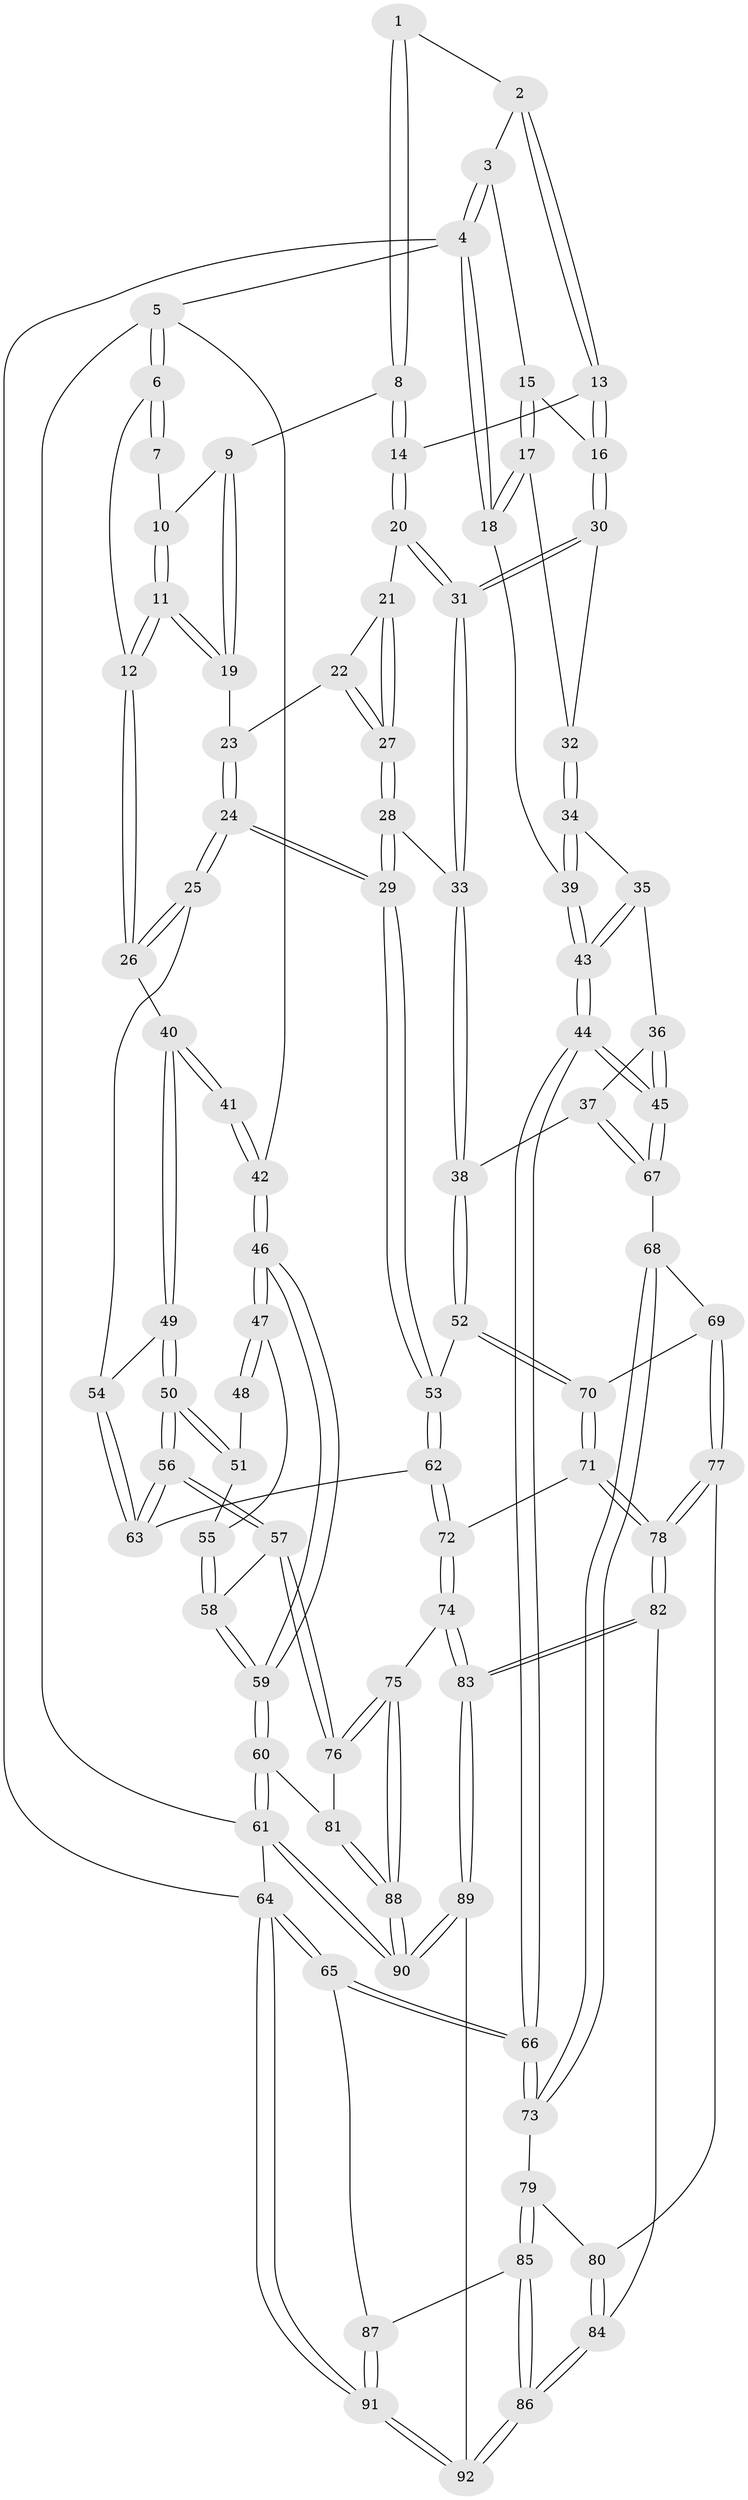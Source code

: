 // Generated by graph-tools (version 1.1) at 2025/16/03/09/25 04:16:46]
// undirected, 92 vertices, 227 edges
graph export_dot {
graph [start="1"]
  node [color=gray90,style=filled];
  1 [pos="+0.6844752520735364+0"];
  2 [pos="+0.7352199783922596+0"];
  3 [pos="+0.8408444521647735+0"];
  4 [pos="+1+0"];
  5 [pos="+0+0"];
  6 [pos="+0+0"];
  7 [pos="+0.3942597294012083+0"];
  8 [pos="+0.5204955071701155+0.14039246793418228"];
  9 [pos="+0.5189598121037009+0.13971520125576262"];
  10 [pos="+0.40769642228955144+0"];
  11 [pos="+0.3658914890622201+0.16300502377887266"];
  12 [pos="+0.22608909118954326+0.24766989507801035"];
  13 [pos="+0.6554993851413674+0.12828675082610752"];
  14 [pos="+0.5663951010400295+0.17857484116012054"];
  15 [pos="+0.8477964500061562+0.05726179974004857"];
  16 [pos="+0.7590655411966574+0.1991673170913919"];
  17 [pos="+0.9396276601453405+0.19937716574478775"];
  18 [pos="+1+0.13901318207636565"];
  19 [pos="+0.40300954362293206+0.1662994840104986"];
  20 [pos="+0.5663090484442377+0.18314222956805284"];
  21 [pos="+0.5582276547636603+0.1967286352524238"];
  22 [pos="+0.4664208864822349+0.2322126241525628"];
  23 [pos="+0.4437135798724544+0.23149597637186525"];
  24 [pos="+0.407549362963578+0.4367716993760533"];
  25 [pos="+0.3570103936852415+0.4227879227775256"];
  26 [pos="+0.232602508599842+0.35386937197304447"];
  27 [pos="+0.47976194054525517+0.4018845192443561"];
  28 [pos="+0.4769790082209986+0.410199162318976"];
  29 [pos="+0.4165044079687103+0.4402677895938906"];
  30 [pos="+0.7823911826041029+0.28420381471425915"];
  31 [pos="+0.6926657354859433+0.33009324578448407"];
  32 [pos="+0.8459228583711125+0.3047997575907842"];
  33 [pos="+0.6427355469363292+0.4034379404409187"];
  34 [pos="+0.8502287692800933+0.3120130050026449"];
  35 [pos="+0.860402561092267+0.39553121088309057"];
  36 [pos="+0.855385041590611+0.4466384338400049"];
  37 [pos="+0.7610082300880996+0.5567767510927795"];
  38 [pos="+0.7269906690472826+0.538627142615808"];
  39 [pos="+1+0.4047522755268844"];
  40 [pos="+0.2185805197256628+0.3632337914588375"];
  41 [pos="+0.20412970098536468+0.36830728097446075"];
  42 [pos="+0+0.295564313714283"];
  43 [pos="+1+0.4590108601993448"];
  44 [pos="+1+0.5973060886338093"];
  45 [pos="+1+0.5895222270622893"];
  46 [pos="+0+0.4602514350147019"];
  47 [pos="+0+0.46337552283675254"];
  48 [pos="+0.1083404723767144+0.4529719104427242"];
  49 [pos="+0.1798172092260107+0.6001006550531258"];
  50 [pos="+0.17167702866073198+0.6322892973516214"];
  51 [pos="+0.07782205812174561+0.5174291630295744"];
  52 [pos="+0.5474114956295443+0.6116943495649652"];
  53 [pos="+0.45665370199333466+0.5625194546549989"];
  54 [pos="+0.2936353879624267+0.5596383134327682"];
  55 [pos="+0.06775446137261575+0.5290991354507646"];
  56 [pos="+0.16993474587445737+0.6897465046132499"];
  57 [pos="+0.1540771132780053+0.7073304503920418"];
  58 [pos="+0.01848902137293793+0.6115320509440662"];
  59 [pos="+0+0.629054929068531"];
  60 [pos="+0+0.849046815657848"];
  61 [pos="+0+1"];
  62 [pos="+0.3874122787467379+0.6988708106604419"];
  63 [pos="+0.25616167113762733+0.6653911073644576"];
  64 [pos="+1+1"];
  65 [pos="+1+0.7331135773184456"];
  66 [pos="+1+0.7107915432365176"];
  67 [pos="+0.7845215435322421+0.608996530421254"];
  68 [pos="+0.7799617977900337+0.6431200415282394"];
  69 [pos="+0.6391527061121117+0.7378156721977921"];
  70 [pos="+0.5820343719194924+0.697083886894629"];
  71 [pos="+0.46038301813244437+0.7861130403033773"];
  72 [pos="+0.40157411788845354+0.7739914138459446"];
  73 [pos="+0.8340268669698859+0.7512609030464346"];
  74 [pos="+0.38724286770075045+0.7926819747495124"];
  75 [pos="+0.2608896779416885+0.8684499256022282"];
  76 [pos="+0.1477431953045356+0.7512873035734671"];
  77 [pos="+0.6421939294301069+0.8036161566412537"];
  78 [pos="+0.5349808209931967+0.851401643755582"];
  79 [pos="+0.8179119207535744+0.8265961143172915"];
  80 [pos="+0.6592245988077788+0.821335043452101"];
  81 [pos="+0.042456197496100856+0.8176125679670911"];
  82 [pos="+0.527781007897366+0.9337769597893079"];
  83 [pos="+0.46612460327940625+1"];
  84 [pos="+0.6687797639442173+0.9401587168484073"];
  85 [pos="+0.8383416331380905+0.8825225558487547"];
  86 [pos="+0.7266736078773186+1"];
  87 [pos="+0.9069592497992478+0.9068816274324433"];
  88 [pos="+0.23618366616142952+1"];
  89 [pos="+0.3983190879931095+1"];
  90 [pos="+0.2363086529114633+1"];
  91 [pos="+1+1"];
  92 [pos="+0.7183150561457221+1"];
  1 -- 2;
  1 -- 8;
  1 -- 8;
  2 -- 3;
  2 -- 13;
  2 -- 13;
  3 -- 4;
  3 -- 4;
  3 -- 15;
  4 -- 5;
  4 -- 18;
  4 -- 18;
  4 -- 64;
  5 -- 6;
  5 -- 6;
  5 -- 42;
  5 -- 61;
  6 -- 7;
  6 -- 7;
  6 -- 12;
  7 -- 10;
  8 -- 9;
  8 -- 14;
  8 -- 14;
  9 -- 10;
  9 -- 19;
  9 -- 19;
  10 -- 11;
  10 -- 11;
  11 -- 12;
  11 -- 12;
  11 -- 19;
  11 -- 19;
  12 -- 26;
  12 -- 26;
  13 -- 14;
  13 -- 16;
  13 -- 16;
  14 -- 20;
  14 -- 20;
  15 -- 16;
  15 -- 17;
  15 -- 17;
  16 -- 30;
  16 -- 30;
  17 -- 18;
  17 -- 18;
  17 -- 32;
  18 -- 39;
  19 -- 23;
  20 -- 21;
  20 -- 31;
  20 -- 31;
  21 -- 22;
  21 -- 27;
  21 -- 27;
  22 -- 23;
  22 -- 27;
  22 -- 27;
  23 -- 24;
  23 -- 24;
  24 -- 25;
  24 -- 25;
  24 -- 29;
  24 -- 29;
  25 -- 26;
  25 -- 26;
  25 -- 54;
  26 -- 40;
  27 -- 28;
  27 -- 28;
  28 -- 29;
  28 -- 29;
  28 -- 33;
  29 -- 53;
  29 -- 53;
  30 -- 31;
  30 -- 31;
  30 -- 32;
  31 -- 33;
  31 -- 33;
  32 -- 34;
  32 -- 34;
  33 -- 38;
  33 -- 38;
  34 -- 35;
  34 -- 39;
  34 -- 39;
  35 -- 36;
  35 -- 43;
  35 -- 43;
  36 -- 37;
  36 -- 45;
  36 -- 45;
  37 -- 38;
  37 -- 67;
  37 -- 67;
  38 -- 52;
  38 -- 52;
  39 -- 43;
  39 -- 43;
  40 -- 41;
  40 -- 41;
  40 -- 49;
  40 -- 49;
  41 -- 42;
  41 -- 42;
  42 -- 46;
  42 -- 46;
  43 -- 44;
  43 -- 44;
  44 -- 45;
  44 -- 45;
  44 -- 66;
  44 -- 66;
  45 -- 67;
  45 -- 67;
  46 -- 47;
  46 -- 47;
  46 -- 59;
  46 -- 59;
  47 -- 48;
  47 -- 48;
  47 -- 55;
  48 -- 51;
  49 -- 50;
  49 -- 50;
  49 -- 54;
  50 -- 51;
  50 -- 51;
  50 -- 56;
  50 -- 56;
  51 -- 55;
  52 -- 53;
  52 -- 70;
  52 -- 70;
  53 -- 62;
  53 -- 62;
  54 -- 63;
  54 -- 63;
  55 -- 58;
  55 -- 58;
  56 -- 57;
  56 -- 57;
  56 -- 63;
  56 -- 63;
  57 -- 58;
  57 -- 76;
  57 -- 76;
  58 -- 59;
  58 -- 59;
  59 -- 60;
  59 -- 60;
  60 -- 61;
  60 -- 61;
  60 -- 81;
  61 -- 90;
  61 -- 90;
  61 -- 64;
  62 -- 63;
  62 -- 72;
  62 -- 72;
  64 -- 65;
  64 -- 65;
  64 -- 91;
  64 -- 91;
  65 -- 66;
  65 -- 66;
  65 -- 87;
  66 -- 73;
  66 -- 73;
  67 -- 68;
  68 -- 69;
  68 -- 73;
  68 -- 73;
  69 -- 70;
  69 -- 77;
  69 -- 77;
  70 -- 71;
  70 -- 71;
  71 -- 72;
  71 -- 78;
  71 -- 78;
  72 -- 74;
  72 -- 74;
  73 -- 79;
  74 -- 75;
  74 -- 83;
  74 -- 83;
  75 -- 76;
  75 -- 76;
  75 -- 88;
  75 -- 88;
  76 -- 81;
  77 -- 78;
  77 -- 78;
  77 -- 80;
  78 -- 82;
  78 -- 82;
  79 -- 80;
  79 -- 85;
  79 -- 85;
  80 -- 84;
  80 -- 84;
  81 -- 88;
  81 -- 88;
  82 -- 83;
  82 -- 83;
  82 -- 84;
  83 -- 89;
  83 -- 89;
  84 -- 86;
  84 -- 86;
  85 -- 86;
  85 -- 86;
  85 -- 87;
  86 -- 92;
  86 -- 92;
  87 -- 91;
  87 -- 91;
  88 -- 90;
  88 -- 90;
  89 -- 90;
  89 -- 90;
  89 -- 92;
  91 -- 92;
  91 -- 92;
}
